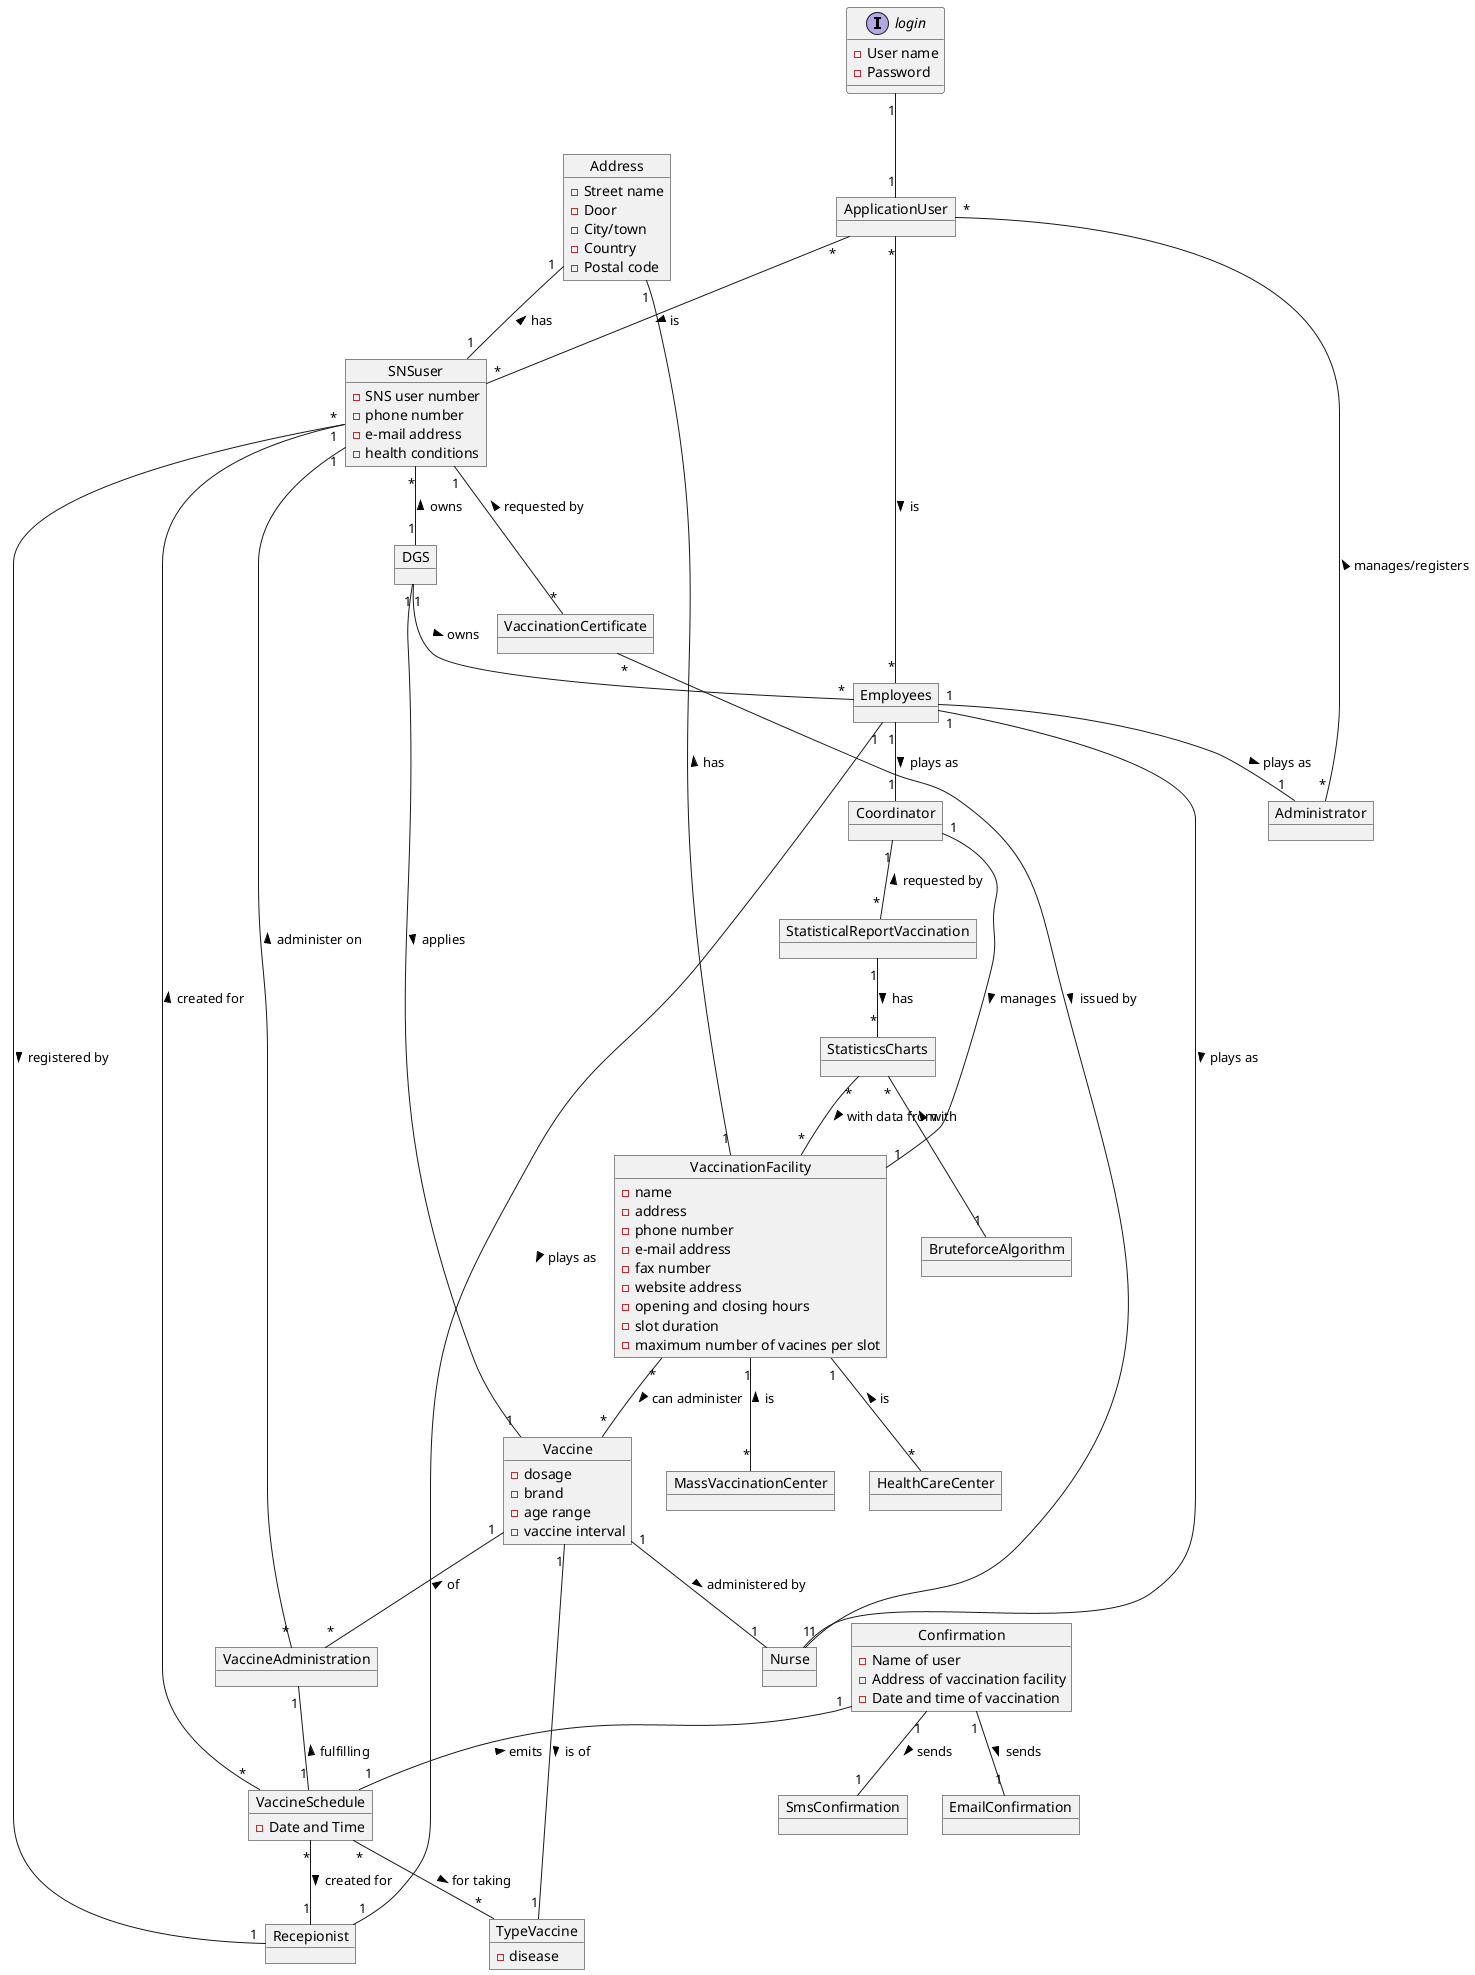 @startuml
'https://plantuml.com/object-diagram

interface login{
-User name
-Password
}
object SNSuser{
-SNS user number
-phone number
-e-mail address
-health conditions
}
object DGS
object Administrator
object Coordinator
object Nurse
object Recepionist
object VaccinationFacility{
-name
-address
-phone number
-e-mail address
-fax number
-website address
-opening and closing hours
-slot duration
-maximum number of vacines per slot
}
object StatisticalReportVaccination
object MassVaccinationCenter
object HealthCareCenter
object TypeVaccine{
-disease
}
object Vaccine{
-dosage
-brand
-age range
-vaccine interval
}
object VaccineSchedule{
-Date and Time
}
object VaccinationCertificate
object VaccineAdministration
object Confirmation{
-Name of user
-Address of vaccination facility
-Date and time of vaccination
}
object SmsConfirmation
object EmailConfirmation
object Employees
object StatisticsCharts
object BruteforceAlgorithm
object ApplicationUser
object Address{
-Street name
-Door
-City/town
-Country
-Postal code
}

ApplicationUser"*" -- "*"Employees: > is
ApplicationUser"*" -- "*"SNSuser: > is
Administrator"*" -- "*" ApplicationUser: > manages/registers
login"1"--"1"ApplicationUser
SNSuser"*"--"1" DGS : < owns
DGS"1" -- "*"Employees : > owns
DGS "1"--"1" Vaccine : > applies
Employees"1"--"1" Recepionist: > plays as
Employees"1"--"1" Nurse: > plays as
Employees"1"--"1" Coordinator: > plays as
Employees"1"--"1" Administrator: > plays as
Address"1"--"1" VaccinationFacility: < has
Address"1"--"1" SNSuser: < has
SNSuser "1"--"*" VaccinationCertificate: < requested by
Coordinator"1" --"1" VaccinationFacility: > manages
VaccinationFacility"1"--"*" MassVaccinationCenter: < is
VaccinationFacility"1"--"*" HealthCareCenter: < is
Coordinator"1" -- "*"StatisticalReportVaccination: < requested by
StatisticalReportVaccination"1" -- "*"StatisticsCharts: > has
StatisticsCharts"*" -- "1"BruteforceAlgorithm: < with
StatisticsCharts"*" -- "*"VaccinationFacility: > with data from
VaccinationFacility "*"--"*" Vaccine: > can administer
VaccineSchedule"*" -- "1"SNSuser: > created for
VaccineSchedule"*" -- "1"Recepionist: > created for
VaccineSchedule"*" -- "*"TypeVaccine:> for taking
Vaccine"1" -- "1"Nurse: > administered by
Vaccine"1" -- "*"VaccineAdministration: < of
Vaccine"1" --"1" TypeVaccine:> is of
Recepionist"1" -- "*"SNSuser: < registered by
VaccineAdministration"*" -- "1"SNSuser: > administer on
VaccineAdministration"1" -- "1"VaccineSchedule: < fulfilling
VaccinationCertificate"*" -- "1"Nurse: > issued by
Confirmation"1" -- "1"VaccineSchedule: < emits
Confirmation"1" -- "1"SmsConfirmation:> sends
Confirmation "1"--"1" EmailConfirmation: > sends


@enduml
